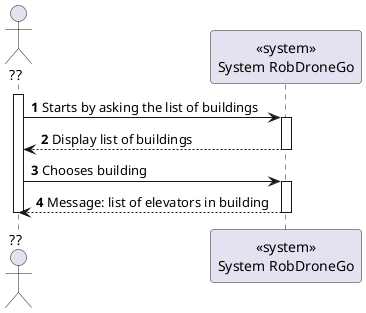 @startuml
autonumber

actor "??" as actor
participant "<<system>>\nSystem RobDroneGo" as sys

activate actor
    actor -> sys: Starts by asking the list of buildings

    activate sys

    sys --> actor: Display list of buildings
    deactivate sys

    actor -> sys: Chooses building
    activate sys


    sys --> actor : Message: list of elevators in building
    deactivate sys
deactivate actor


@enduml
